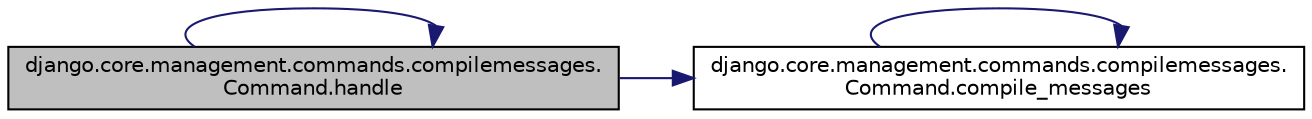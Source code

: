 digraph "django.core.management.commands.compilemessages.Command.handle"
{
 // LATEX_PDF_SIZE
  edge [fontname="Helvetica",fontsize="10",labelfontname="Helvetica",labelfontsize="10"];
  node [fontname="Helvetica",fontsize="10",shape=record];
  rankdir="LR";
  Node1 [label="django.core.management.commands.compilemessages.\lCommand.handle",height=0.2,width=0.4,color="black", fillcolor="grey75", style="filled", fontcolor="black",tooltip=" "];
  Node1 -> Node2 [color="midnightblue",fontsize="10",style="solid",fontname="Helvetica"];
  Node2 [label="django.core.management.commands.compilemessages.\lCommand.compile_messages",height=0.2,width=0.4,color="black", fillcolor="white", style="filled",URL="$d2/d6e/classdjango_1_1core_1_1management_1_1commands_1_1compilemessages_1_1_command.html#a075666daef1b2c3c6f94969e1087ebe2",tooltip=" "];
  Node2 -> Node2 [color="midnightblue",fontsize="10",style="solid",fontname="Helvetica"];
  Node1 -> Node1 [color="midnightblue",fontsize="10",style="solid",fontname="Helvetica"];
}
